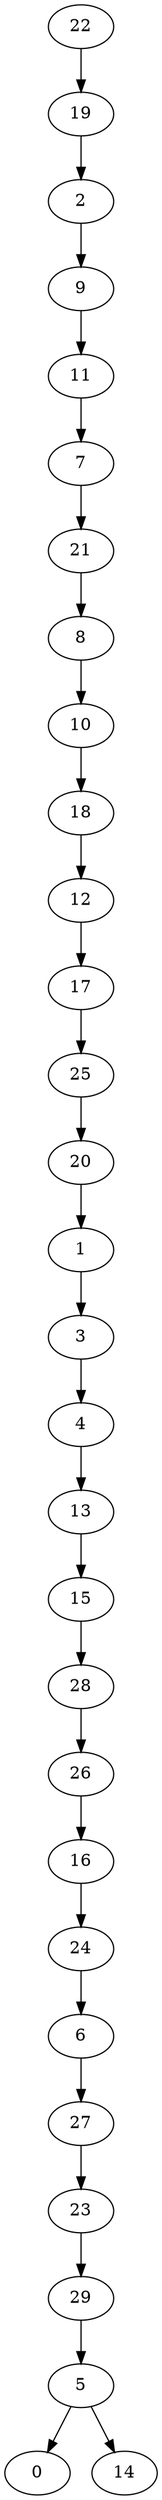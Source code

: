 digraph my_graph {
22 [label=22]
19 [label=19]
2 [label=2]
9 [label=9]
11 [label=11]
7 [label=7]
21 [label=21]
8 [label=8]
10 [label=10]
18 [label=18]
12 [label=12]
17 [label=17]
25 [label=25]
20 [label=20]
1 [label=1]
3 [label=3]
4 [label=4]
13 [label=13]
15 [label=15]
28 [label=28]
26 [label=26]
16 [label=16]
24 [label=24]
6 [label=6]
27 [label=27]
23 [label=23]
29 [label=29]
5 [label=5]
0 [label=0]
14 [label=14]
22->19
19->2
2->9
9->11
11->7
7->21
21->8
8->10
10->18
18->12
12->17
17->25
25->20
20->1
1->3
3->4
4->13
13->15
15->28
28->26
26->16
16->24
24->6
6->27
27->23
23->29
29->5
5->0
5->14
}